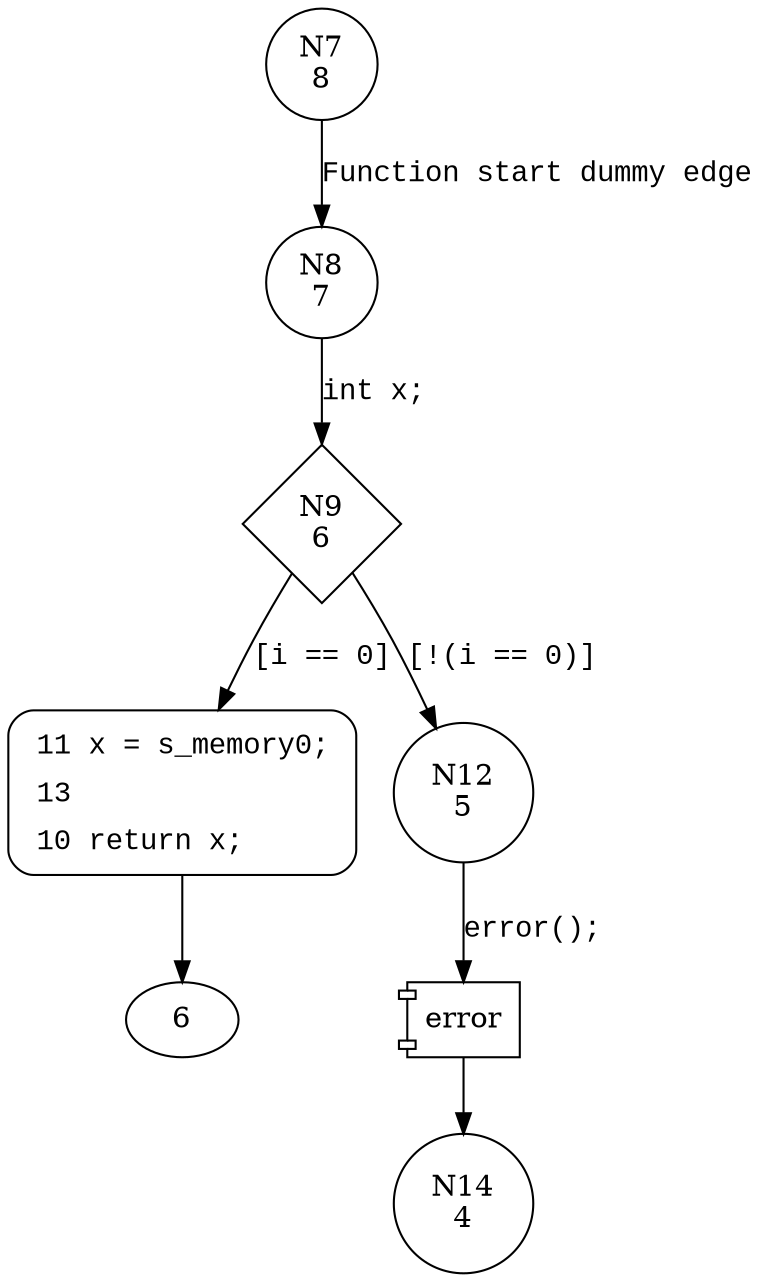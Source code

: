digraph s_memory_read {
7 [shape="circle" label="N7\n8"]
8 [shape="circle" label="N8\n7"]
9 [shape="diamond" label="N9\n6"]
11 [shape="circle" label="N11\n3"]
12 [shape="circle" label="N12\n5"]
14 [shape="circle" label="N14\n4"]
11 [style="filled,bold" penwidth="1" fillcolor="white" fontname="Courier New" shape="Mrecord" label=<<table border="0" cellborder="0" cellpadding="3" bgcolor="white"><tr><td align="right">11</td><td align="left">x = s_memory0;</td></tr><tr><td align="right">13</td><td align="left"></td></tr><tr><td align="right">10</td><td align="left">return x;</td></tr></table>>]
11 -> 6[label=""]
7 -> 8 [label="Function start dummy edge" fontname="Courier New"]
9 -> 11 [label="[i == 0]" fontname="Courier New"]
9 -> 12 [label="[!(i == 0)]" fontname="Courier New"]
100001 [shape="component" label="error"]
12 -> 100001 [label="error();" fontname="Courier New"]
100001 -> 14 [label="" fontname="Courier New"]
8 -> 9 [label="int x;" fontname="Courier New"]
}